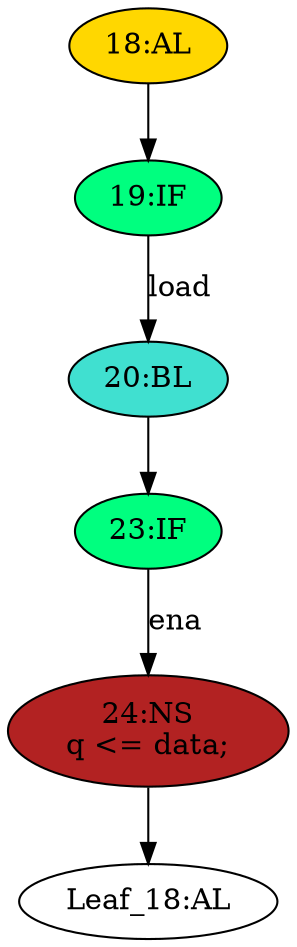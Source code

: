 strict digraph "compose( ,  )" {
	node [label="\N"];
	"23:IF"	[ast="<pyverilog.vparser.ast.IfStatement object at 0x7f9bc4923e10>",
		fillcolor=springgreen,
		label="23:IF",
		statements="[]",
		style=filled,
		typ=IfStatement];
	"24:NS"	[ast="<pyverilog.vparser.ast.NonblockingSubstitution object at 0x7f9bc48cee90>",
		fillcolor=firebrick,
		label="24:NS
q <= data;",
		statements="[<pyverilog.vparser.ast.NonblockingSubstitution object at 0x7f9bc48cee90>]",
		style=filled,
		typ=NonblockingSubstitution];
	"23:IF" -> "24:NS"	[cond="['ena']",
		label=ena,
		lineno=23];
	"20:BL"	[ast="<pyverilog.vparser.ast.Block object at 0x7f9bc4937090>",
		fillcolor=turquoise,
		label="20:BL",
		statements="[]",
		style=filled,
		typ=Block];
	"20:BL" -> "23:IF"	[cond="[]",
		lineno=None];
	"Leaf_18:AL"	[def_var="['q']",
		label="Leaf_18:AL"];
	"19:IF"	[ast="<pyverilog.vparser.ast.IfStatement object at 0x7f9bc4923d10>",
		fillcolor=springgreen,
		label="19:IF",
		statements="[]",
		style=filled,
		typ=IfStatement];
	"19:IF" -> "20:BL"	[cond="['load']",
		label=load,
		lineno=19];
	"24:NS" -> "Leaf_18:AL"	[cond="[]",
		lineno=None];
	"18:AL"	[ast="<pyverilog.vparser.ast.Always object at 0x7f9bc49371d0>",
		clk_sens=True,
		fillcolor=gold,
		label="18:AL",
		sens="['clk']",
		statements="[]",
		style=filled,
		typ=Always,
		use_var="['load', 'ena', 'data']"];
	"18:AL" -> "19:IF"	[cond="[]",
		lineno=None];
}
